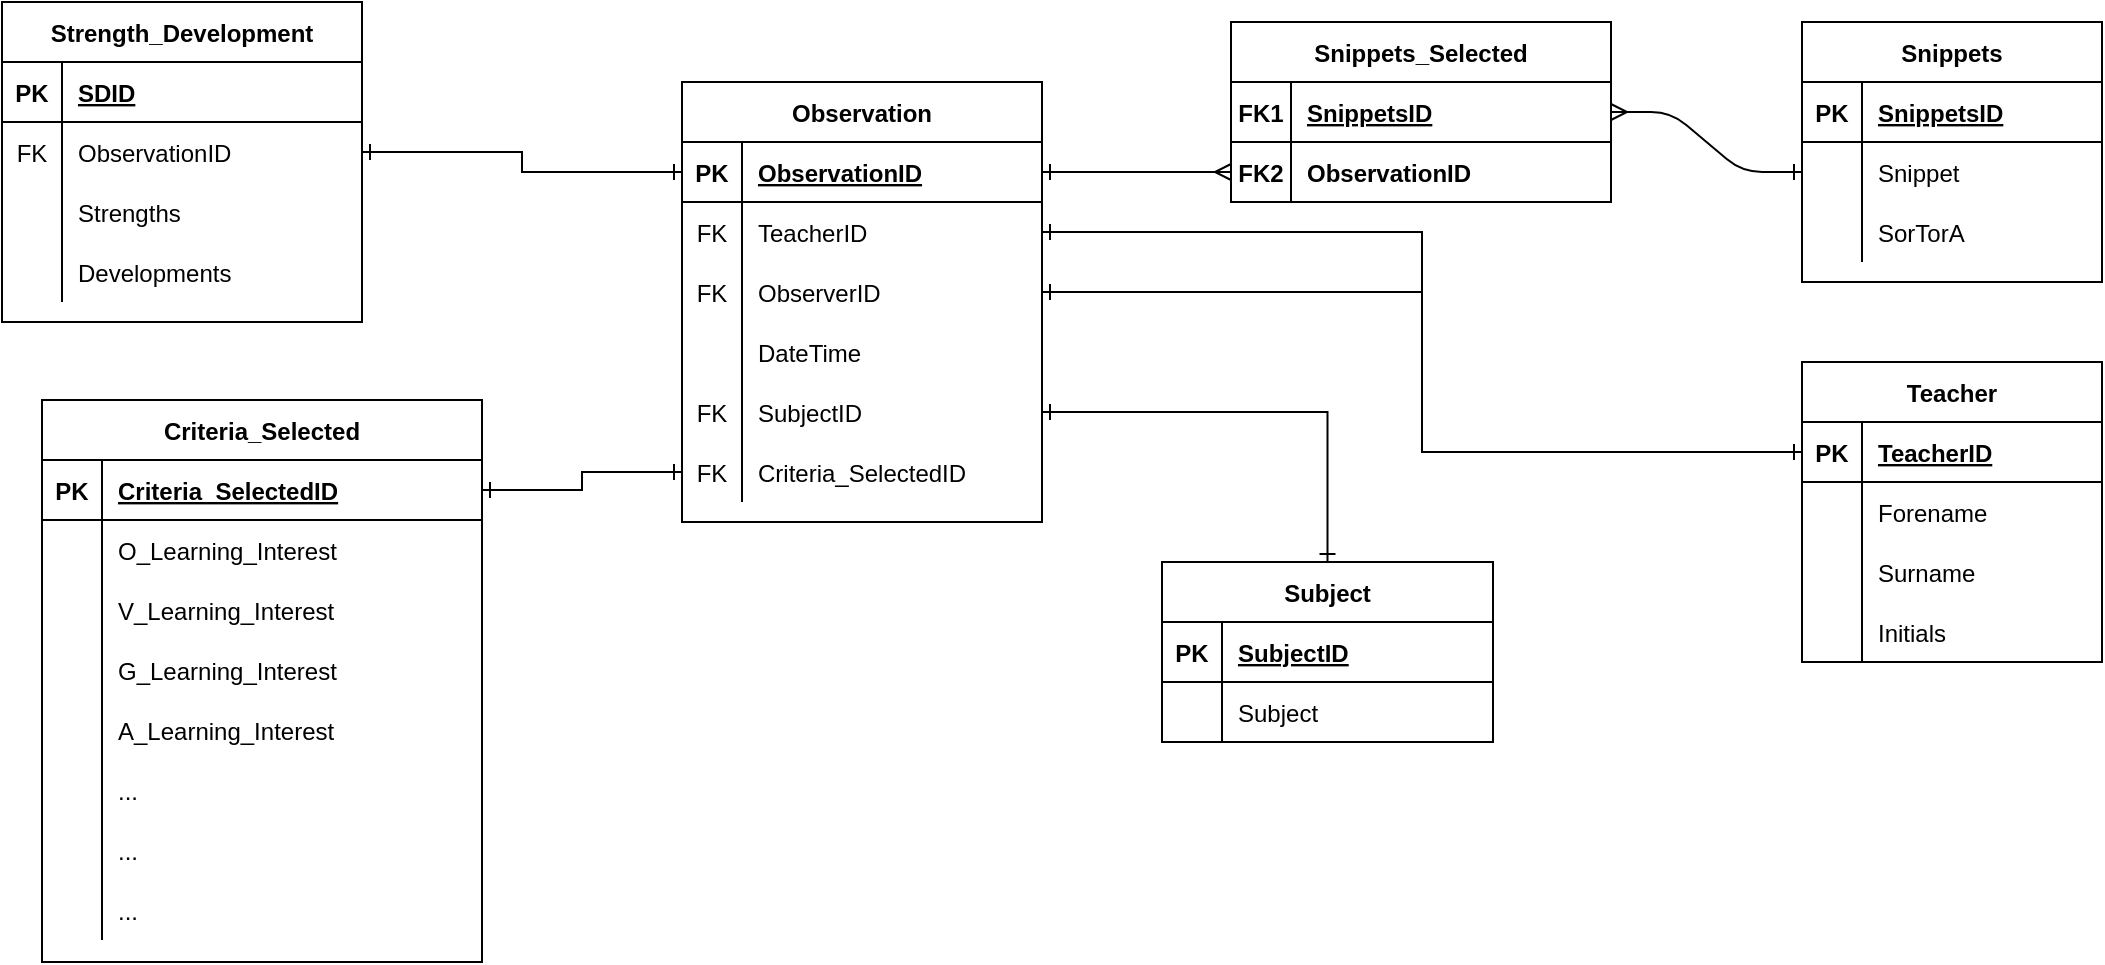 <mxfile version="13.4.6" type="device"><diagram id="R2lEEEUBdFMjLlhIrx00" name="Page-1"><mxGraphModel dx="1551" dy="1111" grid="1" gridSize="10" guides="1" tooltips="1" connect="1" arrows="1" fold="1" page="1" pageScale="1" pageWidth="1169" pageHeight="827" math="0" shadow="0" extFonts="Permanent Marker^https://fonts.googleapis.com/css?family=Permanent+Marker"><root><mxCell id="0"/><mxCell id="1" parent="0"/><mxCell id="C-vyLk0tnHw3VtMMgP7b-1" value="" style="edgeStyle=entityRelationEdgeStyle;endArrow=ERmany;startArrow=ERone;endFill=0;startFill=0;" parent="1" source="C-vyLk0tnHw3VtMMgP7b-24" target="C-vyLk0tnHw3VtMMgP7b-6" edge="1"><mxGeometry width="100" height="100" relative="1" as="geometry"><mxPoint x="370" y="840" as="sourcePoint"/><mxPoint x="470" y="740" as="targetPoint"/></mxGeometry></mxCell><mxCell id="C-vyLk0tnHw3VtMMgP7b-12" value="" style="edgeStyle=entityRelationEdgeStyle;endArrow=ERone;startArrow=ERmany;endFill=0;startFill=0;" parent="1" source="C-vyLk0tnHw3VtMMgP7b-3" target="C-vyLk0tnHw3VtMMgP7b-17" edge="1"><mxGeometry width="100" height="100" relative="1" as="geometry"><mxPoint x="430" y="300" as="sourcePoint"/><mxPoint x="490" y="325" as="targetPoint"/></mxGeometry></mxCell><mxCell id="MpkY2obsgS8EsYW5_dBX-110" value="" style="edgeStyle=orthogonalEdgeStyle;rounded=0;orthogonalLoop=1;jettySize=auto;html=1;startArrow=ERone;startFill=0;endArrow=ERone;endFill=0;exitX=1;exitY=0.5;exitDx=0;exitDy=0;entryX=0;entryY=0.5;entryDx=0;entryDy=0;" edge="1" parent="1" source="C-vyLk0tnHw3VtMMgP7b-27" target="3"><mxGeometry relative="1" as="geometry"/></mxCell><mxCell id="MpkY2obsgS8EsYW5_dBX-136" value="" style="edgeStyle=orthogonalEdgeStyle;rounded=0;orthogonalLoop=1;jettySize=auto;html=1;startArrow=ERone;startFill=0;endArrow=ERone;endFill=0;" edge="1" parent="1" source="MpkY2obsgS8EsYW5_dBX-101" target="MpkY2obsgS8EsYW5_dBX-111"><mxGeometry relative="1" as="geometry"/></mxCell><mxCell id="MpkY2obsgS8EsYW5_dBX-192" value="" style="edgeStyle=orthogonalEdgeStyle;rounded=0;orthogonalLoop=1;jettySize=auto;html=1;startArrow=ERone;startFill=0;endArrow=ERone;endFill=0;entryX=1;entryY=0.5;entryDx=0;entryDy=0;" edge="1" parent="1" source="MpkY2obsgS8EsYW5_dBX-98" target="MpkY2obsgS8EsYW5_dBX-180"><mxGeometry relative="1" as="geometry"/></mxCell><mxCell id="MpkY2obsgS8EsYW5_dBX-206" value="" style="edgeStyle=orthogonalEdgeStyle;rounded=0;orthogonalLoop=1;jettySize=auto;html=1;startArrow=ERone;startFill=0;endArrow=ERone;endFill=0;entryX=1;entryY=0.5;entryDx=0;entryDy=0;" edge="1" parent="1" source="3" target="MpkY2obsgS8EsYW5_dBX-107"><mxGeometry relative="1" as="geometry"/></mxCell><mxCell id="MpkY2obsgS8EsYW5_dBX-258" value="" style="edgeStyle=orthogonalEdgeStyle;rounded=0;orthogonalLoop=1;jettySize=auto;html=1;startArrow=ERone;startFill=0;endArrow=ERone;endFill=0;" edge="1" parent="1" source="C-vyLk0tnHw3VtMMgP7b-24" target="MpkY2obsgS8EsYW5_dBX-18"><mxGeometry relative="1" as="geometry"/></mxCell><mxCell id="C-vyLk0tnHw3VtMMgP7b-13" value="Snippets" style="shape=table;startSize=30;container=1;collapsible=1;childLayout=tableLayout;fixedRows=1;rowLines=0;fontStyle=1;align=center;resizeLast=1;" parent="1" vertex="1"><mxGeometry x="960" y="150" width="150" height="130" as="geometry"/></mxCell><mxCell id="C-vyLk0tnHw3VtMMgP7b-14" value="" style="shape=partialRectangle;collapsible=0;dropTarget=0;pointerEvents=0;fillColor=none;points=[[0,0.5],[1,0.5]];portConstraint=eastwest;top=0;left=0;right=0;bottom=1;" parent="C-vyLk0tnHw3VtMMgP7b-13" vertex="1"><mxGeometry y="30" width="150" height="30" as="geometry"/></mxCell><mxCell id="C-vyLk0tnHw3VtMMgP7b-15" value="PK" style="shape=partialRectangle;overflow=hidden;connectable=0;fillColor=none;top=0;left=0;bottom=0;right=0;fontStyle=1;" parent="C-vyLk0tnHw3VtMMgP7b-14" vertex="1"><mxGeometry width="30" height="30" as="geometry"/></mxCell><mxCell id="C-vyLk0tnHw3VtMMgP7b-16" value="SnippetsID" style="shape=partialRectangle;overflow=hidden;connectable=0;fillColor=none;top=0;left=0;bottom=0;right=0;align=left;spacingLeft=6;fontStyle=5;" parent="C-vyLk0tnHw3VtMMgP7b-14" vertex="1"><mxGeometry x="30" width="120" height="30" as="geometry"/></mxCell><mxCell id="C-vyLk0tnHw3VtMMgP7b-17" value="" style="shape=partialRectangle;collapsible=0;dropTarget=0;pointerEvents=0;fillColor=none;points=[[0,0.5],[1,0.5]];portConstraint=eastwest;top=0;left=0;right=0;bottom=0;" parent="C-vyLk0tnHw3VtMMgP7b-13" vertex="1"><mxGeometry y="60" width="150" height="30" as="geometry"/></mxCell><mxCell id="C-vyLk0tnHw3VtMMgP7b-18" value="" style="shape=partialRectangle;overflow=hidden;connectable=0;fillColor=none;top=0;left=0;bottom=0;right=0;" parent="C-vyLk0tnHw3VtMMgP7b-17" vertex="1"><mxGeometry width="30" height="30" as="geometry"/></mxCell><mxCell id="C-vyLk0tnHw3VtMMgP7b-19" value="Snippet" style="shape=partialRectangle;overflow=hidden;connectable=0;fillColor=none;top=0;left=0;bottom=0;right=0;align=left;spacingLeft=6;" parent="C-vyLk0tnHw3VtMMgP7b-17" vertex="1"><mxGeometry x="30" width="120" height="30" as="geometry"/></mxCell><mxCell id="C-vyLk0tnHw3VtMMgP7b-20" value="" style="shape=partialRectangle;collapsible=0;dropTarget=0;pointerEvents=0;fillColor=none;points=[[0,0.5],[1,0.5]];portConstraint=eastwest;top=0;left=0;right=0;bottom=0;" parent="C-vyLk0tnHw3VtMMgP7b-13" vertex="1"><mxGeometry y="90" width="150" height="30" as="geometry"/></mxCell><mxCell id="C-vyLk0tnHw3VtMMgP7b-21" value="" style="shape=partialRectangle;overflow=hidden;connectable=0;fillColor=none;top=0;left=0;bottom=0;right=0;" parent="C-vyLk0tnHw3VtMMgP7b-20" vertex="1"><mxGeometry width="30" height="30" as="geometry"/></mxCell><mxCell id="C-vyLk0tnHw3VtMMgP7b-22" value="SorTorA" style="shape=partialRectangle;overflow=hidden;connectable=0;fillColor=none;top=0;left=0;bottom=0;right=0;align=left;spacingLeft=6;" parent="C-vyLk0tnHw3VtMMgP7b-20" vertex="1"><mxGeometry x="30" width="120" height="30" as="geometry"/></mxCell><mxCell id="MpkY2obsgS8EsYW5_dBX-14" value="Strength_Development" style="shape=table;startSize=30;container=1;collapsible=1;childLayout=tableLayout;fixedRows=1;rowLines=0;fontStyle=1;align=center;resizeLast=1;" vertex="1" parent="1"><mxGeometry x="60" y="140" width="180" height="160" as="geometry"/></mxCell><mxCell id="MpkY2obsgS8EsYW5_dBX-15" value="" style="shape=partialRectangle;collapsible=0;dropTarget=0;pointerEvents=0;fillColor=none;top=0;left=0;bottom=1;right=0;points=[[0,0.5],[1,0.5]];portConstraint=eastwest;" vertex="1" parent="MpkY2obsgS8EsYW5_dBX-14"><mxGeometry y="30" width="180" height="30" as="geometry"/></mxCell><mxCell id="MpkY2obsgS8EsYW5_dBX-16" value="PK" style="shape=partialRectangle;connectable=0;fillColor=none;top=0;left=0;bottom=0;right=0;fontStyle=1;overflow=hidden;" vertex="1" parent="MpkY2obsgS8EsYW5_dBX-15"><mxGeometry width="30" height="30" as="geometry"/></mxCell><mxCell id="MpkY2obsgS8EsYW5_dBX-17" value="SDID" style="shape=partialRectangle;connectable=0;fillColor=none;top=0;left=0;bottom=0;right=0;align=left;spacingLeft=6;fontStyle=5;overflow=hidden;" vertex="1" parent="MpkY2obsgS8EsYW5_dBX-15"><mxGeometry x="30" width="150" height="30" as="geometry"/></mxCell><mxCell id="MpkY2obsgS8EsYW5_dBX-18" value="" style="shape=partialRectangle;collapsible=0;dropTarget=0;pointerEvents=0;fillColor=none;top=0;left=0;bottom=0;right=0;points=[[0,0.5],[1,0.5]];portConstraint=eastwest;" vertex="1" parent="MpkY2obsgS8EsYW5_dBX-14"><mxGeometry y="60" width="180" height="30" as="geometry"/></mxCell><mxCell id="MpkY2obsgS8EsYW5_dBX-19" value="FK" style="shape=partialRectangle;connectable=0;fillColor=none;top=0;left=0;bottom=0;right=0;editable=1;overflow=hidden;" vertex="1" parent="MpkY2obsgS8EsYW5_dBX-18"><mxGeometry width="30" height="30" as="geometry"/></mxCell><mxCell id="MpkY2obsgS8EsYW5_dBX-20" value="ObservationID" style="shape=partialRectangle;connectable=0;fillColor=none;top=0;left=0;bottom=0;right=0;align=left;spacingLeft=6;overflow=hidden;" vertex="1" parent="MpkY2obsgS8EsYW5_dBX-18"><mxGeometry x="30" width="150" height="30" as="geometry"/></mxCell><mxCell id="MpkY2obsgS8EsYW5_dBX-21" value="" style="shape=partialRectangle;collapsible=0;dropTarget=0;pointerEvents=0;fillColor=none;top=0;left=0;bottom=0;right=0;points=[[0,0.5],[1,0.5]];portConstraint=eastwest;" vertex="1" parent="MpkY2obsgS8EsYW5_dBX-14"><mxGeometry y="90" width="180" height="30" as="geometry"/></mxCell><mxCell id="MpkY2obsgS8EsYW5_dBX-22" value="" style="shape=partialRectangle;connectable=0;fillColor=none;top=0;left=0;bottom=0;right=0;editable=1;overflow=hidden;" vertex="1" parent="MpkY2obsgS8EsYW5_dBX-21"><mxGeometry width="30" height="30" as="geometry"/></mxCell><mxCell id="MpkY2obsgS8EsYW5_dBX-23" value="Strengths" style="shape=partialRectangle;connectable=0;fillColor=none;top=0;left=0;bottom=0;right=0;align=left;spacingLeft=6;overflow=hidden;" vertex="1" parent="MpkY2obsgS8EsYW5_dBX-21"><mxGeometry x="30" width="150" height="30" as="geometry"/></mxCell><mxCell id="MpkY2obsgS8EsYW5_dBX-24" value="" style="shape=partialRectangle;collapsible=0;dropTarget=0;pointerEvents=0;fillColor=none;top=0;left=0;bottom=0;right=0;points=[[0,0.5],[1,0.5]];portConstraint=eastwest;" vertex="1" parent="MpkY2obsgS8EsYW5_dBX-14"><mxGeometry y="120" width="180" height="30" as="geometry"/></mxCell><mxCell id="MpkY2obsgS8EsYW5_dBX-25" value="" style="shape=partialRectangle;connectable=0;fillColor=none;top=0;left=0;bottom=0;right=0;editable=1;overflow=hidden;" vertex="1" parent="MpkY2obsgS8EsYW5_dBX-24"><mxGeometry width="30" height="30" as="geometry"/></mxCell><mxCell id="MpkY2obsgS8EsYW5_dBX-26" value="Developments" style="shape=partialRectangle;connectable=0;fillColor=none;top=0;left=0;bottom=0;right=0;align=left;spacingLeft=6;overflow=hidden;" vertex="1" parent="MpkY2obsgS8EsYW5_dBX-24"><mxGeometry x="30" width="150" height="30" as="geometry"/></mxCell><mxCell id="2" value="Teacher" style="shape=table;startSize=30;container=1;collapsible=1;childLayout=tableLayout;fixedRows=1;rowLines=0;fontStyle=1;align=center;resizeLast=1;" vertex="1" parent="1"><mxGeometry x="960" y="320" width="150" height="150" as="geometry"><mxRectangle width="100" height="30" as="alternateBounds"/></mxGeometry></mxCell><mxCell id="3" value="" style="shape=partialRectangle;collapsible=0;dropTarget=0;pointerEvents=0;fillColor=none;points=[[0,0.5],[1,0.5]];portConstraint=eastwest;top=0;left=0;right=0;bottom=1;" vertex="1" parent="2"><mxGeometry y="30" width="150" height="30" as="geometry"/></mxCell><mxCell id="4" value="PK" style="shape=partialRectangle;overflow=hidden;connectable=0;fillColor=none;top=0;left=0;bottom=0;right=0;fontStyle=1;" vertex="1" parent="3"><mxGeometry width="30" height="30" as="geometry"/></mxCell><mxCell id="5" value="TeacherID" style="shape=partialRectangle;overflow=hidden;connectable=0;fillColor=none;top=0;left=0;bottom=0;right=0;align=left;spacingLeft=6;fontStyle=5;" vertex="1" parent="3"><mxGeometry x="30" width="120" height="30" as="geometry"/></mxCell><mxCell id="6" value="" style="shape=partialRectangle;collapsible=0;dropTarget=0;pointerEvents=0;fillColor=none;points=[[0,0.5],[1,0.5]];portConstraint=eastwest;top=0;left=0;right=0;bottom=0;" vertex="1" parent="2"><mxGeometry y="60" width="150" height="30" as="geometry"/></mxCell><mxCell id="7" value="" style="shape=partialRectangle;overflow=hidden;connectable=0;fillColor=none;top=0;left=0;bottom=0;right=0;" vertex="1" parent="6"><mxGeometry width="30" height="30" as="geometry"/></mxCell><mxCell id="8" value="Forename" style="shape=partialRectangle;overflow=hidden;connectable=0;fillColor=none;top=0;left=0;bottom=0;right=0;align=left;spacingLeft=6;" vertex="1" parent="6"><mxGeometry x="30" width="120" height="30" as="geometry"/></mxCell><mxCell id="9" style="shape=partialRectangle;collapsible=0;dropTarget=0;pointerEvents=0;fillColor=none;points=[[0,0.5],[1,0.5]];portConstraint=eastwest;top=0;left=0;right=0;bottom=0;" vertex="1" parent="2"><mxGeometry y="90" width="150" height="30" as="geometry"/></mxCell><mxCell id="10" value="" style="shape=partialRectangle;overflow=hidden;connectable=0;fillColor=none;top=0;left=0;bottom=0;right=0;" vertex="1" parent="9"><mxGeometry width="30" height="30" as="geometry"/></mxCell><mxCell id="11" value="Surname" style="shape=partialRectangle;overflow=hidden;connectable=0;fillColor=none;top=0;left=0;bottom=0;right=0;align=left;spacingLeft=6;" vertex="1" parent="9"><mxGeometry x="30" width="120" height="30" as="geometry"/></mxCell><mxCell id="12" style="shape=partialRectangle;collapsible=0;dropTarget=0;pointerEvents=0;fillColor=none;points=[[0,0.5],[1,0.5]];portConstraint=eastwest;top=0;left=0;right=0;bottom=0;" vertex="1" parent="2"><mxGeometry y="120" width="150" height="30" as="geometry"/></mxCell><mxCell id="13" style="shape=partialRectangle;overflow=hidden;connectable=0;fillColor=none;top=0;left=0;bottom=0;right=0;" vertex="1" parent="12"><mxGeometry width="30" height="30" as="geometry"/></mxCell><mxCell id="14" value="Initials" style="shape=partialRectangle;overflow=hidden;connectable=0;fillColor=none;top=0;left=0;bottom=0;right=0;align=left;spacingLeft=6;" vertex="1" parent="12"><mxGeometry x="30" width="120" height="30" as="geometry"/></mxCell><mxCell id="MpkY2obsgS8EsYW5_dBX-179" value="Criteria_Selected" style="shape=table;startSize=30;container=1;collapsible=1;childLayout=tableLayout;fixedRows=1;rowLines=0;fontStyle=1;align=center;resizeLast=1;" vertex="1" parent="1"><mxGeometry x="80" y="339" width="220" height="281" as="geometry"><mxRectangle width="100" height="30" as="alternateBounds"/></mxGeometry></mxCell><mxCell id="MpkY2obsgS8EsYW5_dBX-180" value="" style="shape=partialRectangle;collapsible=0;dropTarget=0;pointerEvents=0;fillColor=none;points=[[0,0.5],[1,0.5]];portConstraint=eastwest;top=0;left=0;right=0;bottom=1;" vertex="1" parent="MpkY2obsgS8EsYW5_dBX-179"><mxGeometry y="30" width="220" height="30" as="geometry"/></mxCell><mxCell id="MpkY2obsgS8EsYW5_dBX-181" value="PK" style="shape=partialRectangle;overflow=hidden;connectable=0;fillColor=none;top=0;left=0;bottom=0;right=0;fontStyle=1;" vertex="1" parent="MpkY2obsgS8EsYW5_dBX-180"><mxGeometry width="30" height="30" as="geometry"/></mxCell><mxCell id="MpkY2obsgS8EsYW5_dBX-182" value="Criteria_SelectedID" style="shape=partialRectangle;overflow=hidden;connectable=0;fillColor=none;top=0;left=0;bottom=0;right=0;align=left;spacingLeft=6;fontStyle=5;" vertex="1" parent="MpkY2obsgS8EsYW5_dBX-180"><mxGeometry x="30" width="190" height="30" as="geometry"/></mxCell><mxCell id="MpkY2obsgS8EsYW5_dBX-183" value="" style="shape=partialRectangle;collapsible=0;dropTarget=0;pointerEvents=0;fillColor=none;points=[[0,0.5],[1,0.5]];portConstraint=eastwest;top=0;left=0;right=0;bottom=0;" vertex="1" parent="MpkY2obsgS8EsYW5_dBX-179"><mxGeometry y="60" width="220" height="30" as="geometry"/></mxCell><mxCell id="MpkY2obsgS8EsYW5_dBX-184" value="" style="shape=partialRectangle;overflow=hidden;connectable=0;fillColor=none;top=0;left=0;bottom=0;right=0;" vertex="1" parent="MpkY2obsgS8EsYW5_dBX-183"><mxGeometry width="30" height="30" as="geometry"/></mxCell><mxCell id="MpkY2obsgS8EsYW5_dBX-185" value="O_Learning_Interest" style="shape=partialRectangle;overflow=hidden;connectable=0;fillColor=none;top=0;left=0;bottom=0;right=0;align=left;spacingLeft=6;" vertex="1" parent="MpkY2obsgS8EsYW5_dBX-183"><mxGeometry x="30" width="190" height="30" as="geometry"/></mxCell><mxCell id="MpkY2obsgS8EsYW5_dBX-186" style="shape=partialRectangle;collapsible=0;dropTarget=0;pointerEvents=0;fillColor=none;points=[[0,0.5],[1,0.5]];portConstraint=eastwest;top=0;left=0;right=0;bottom=0;" vertex="1" parent="MpkY2obsgS8EsYW5_dBX-179"><mxGeometry y="90" width="220" height="30" as="geometry"/></mxCell><mxCell id="MpkY2obsgS8EsYW5_dBX-187" value="" style="shape=partialRectangle;overflow=hidden;connectable=0;fillColor=none;top=0;left=0;bottom=0;right=0;" vertex="1" parent="MpkY2obsgS8EsYW5_dBX-186"><mxGeometry width="30" height="30" as="geometry"/></mxCell><mxCell id="MpkY2obsgS8EsYW5_dBX-188" value="V_Learning_Interest" style="shape=partialRectangle;overflow=hidden;connectable=0;fillColor=none;top=0;left=0;bottom=0;right=0;align=left;spacingLeft=6;" vertex="1" parent="MpkY2obsgS8EsYW5_dBX-186"><mxGeometry x="30" width="190" height="30" as="geometry"/></mxCell><mxCell id="MpkY2obsgS8EsYW5_dBX-189" style="shape=partialRectangle;collapsible=0;dropTarget=0;pointerEvents=0;fillColor=none;points=[[0,0.5],[1,0.5]];portConstraint=eastwest;top=0;left=0;right=0;bottom=0;" vertex="1" parent="MpkY2obsgS8EsYW5_dBX-179"><mxGeometry y="120" width="220" height="30" as="geometry"/></mxCell><mxCell id="MpkY2obsgS8EsYW5_dBX-190" style="shape=partialRectangle;overflow=hidden;connectable=0;fillColor=none;top=0;left=0;bottom=0;right=0;" vertex="1" parent="MpkY2obsgS8EsYW5_dBX-189"><mxGeometry width="30" height="30" as="geometry"/></mxCell><mxCell id="MpkY2obsgS8EsYW5_dBX-191" value="G_Learning_Interest" style="shape=partialRectangle;overflow=hidden;connectable=0;fillColor=none;top=0;left=0;bottom=0;right=0;align=left;spacingLeft=6;" vertex="1" parent="MpkY2obsgS8EsYW5_dBX-189"><mxGeometry x="30" width="190" height="30" as="geometry"/></mxCell><mxCell id="15" style="shape=partialRectangle;collapsible=0;dropTarget=0;pointerEvents=0;fillColor=none;points=[[0,0.5],[1,0.5]];portConstraint=eastwest;top=0;left=0;right=0;bottom=0;" vertex="1" parent="MpkY2obsgS8EsYW5_dBX-179"><mxGeometry y="150" width="220" height="30" as="geometry"/></mxCell><mxCell id="16" value="" style="shape=partialRectangle;overflow=hidden;connectable=0;fillColor=none;top=0;left=0;bottom=0;right=0;" vertex="1" parent="15"><mxGeometry width="30" height="30" as="geometry"/></mxCell><mxCell id="17" value="A_Learning_Interest" style="shape=partialRectangle;overflow=hidden;connectable=0;fillColor=none;top=0;left=0;bottom=0;right=0;align=left;spacingLeft=6;" vertex="1" parent="15"><mxGeometry x="30" width="190" height="30" as="geometry"/></mxCell><mxCell id="18" style="shape=partialRectangle;collapsible=0;dropTarget=0;pointerEvents=0;fillColor=none;points=[[0,0.5],[1,0.5]];portConstraint=eastwest;top=0;left=0;right=0;bottom=0;" vertex="1" parent="MpkY2obsgS8EsYW5_dBX-179"><mxGeometry y="180" width="220" height="30" as="geometry"/></mxCell><mxCell id="19" value="" style="shape=partialRectangle;overflow=hidden;connectable=0;fillColor=none;top=0;left=0;bottom=0;right=0;" vertex="1" parent="18"><mxGeometry width="30" height="30" as="geometry"/></mxCell><mxCell id="20" value="..." style="shape=partialRectangle;overflow=hidden;connectable=0;fillColor=none;top=0;left=0;bottom=0;right=0;align=left;spacingLeft=6;" vertex="1" parent="18"><mxGeometry x="30" width="190" height="30" as="geometry"/></mxCell><mxCell id="21" style="shape=partialRectangle;collapsible=0;dropTarget=0;pointerEvents=0;fillColor=none;points=[[0,0.5],[1,0.5]];portConstraint=eastwest;top=0;left=0;right=0;bottom=0;" vertex="1" parent="MpkY2obsgS8EsYW5_dBX-179"><mxGeometry y="210" width="220" height="30" as="geometry"/></mxCell><mxCell id="22" style="shape=partialRectangle;overflow=hidden;connectable=0;fillColor=none;top=0;left=0;bottom=0;right=0;" vertex="1" parent="21"><mxGeometry width="30" height="30" as="geometry"/></mxCell><mxCell id="23" value="..." style="shape=partialRectangle;overflow=hidden;connectable=0;fillColor=none;top=0;left=0;bottom=0;right=0;align=left;spacingLeft=6;" vertex="1" parent="21"><mxGeometry x="30" width="190" height="30" as="geometry"/></mxCell><mxCell id="24" style="shape=partialRectangle;collapsible=0;dropTarget=0;pointerEvents=0;fillColor=none;points=[[0,0.5],[1,0.5]];portConstraint=eastwest;top=0;left=0;right=0;bottom=0;" vertex="1" parent="MpkY2obsgS8EsYW5_dBX-179"><mxGeometry y="240" width="220" height="30" as="geometry"/></mxCell><mxCell id="25" style="shape=partialRectangle;overflow=hidden;connectable=0;fillColor=none;top=0;left=0;bottom=0;right=0;" vertex="1" parent="24"><mxGeometry width="30" height="30" as="geometry"/></mxCell><mxCell id="26" value="..." style="shape=partialRectangle;overflow=hidden;connectable=0;fillColor=none;top=0;left=0;bottom=0;right=0;align=left;spacingLeft=6;" vertex="1" parent="24"><mxGeometry x="30" width="190" height="30" as="geometry"/></mxCell><mxCell id="C-vyLk0tnHw3VtMMgP7b-23" value="Observation" style="shape=table;startSize=30;container=1;collapsible=1;childLayout=tableLayout;fixedRows=1;rowLines=0;fontStyle=1;align=center;resizeLast=1;" parent="1" vertex="1"><mxGeometry x="400" y="180" width="180" height="220" as="geometry"><mxRectangle width="100" height="30" as="alternateBounds"/></mxGeometry></mxCell><mxCell id="C-vyLk0tnHw3VtMMgP7b-24" value="" style="shape=partialRectangle;collapsible=0;dropTarget=0;pointerEvents=0;fillColor=none;points=[[0,0.5],[1,0.5]];portConstraint=eastwest;top=0;left=0;right=0;bottom=1;" parent="C-vyLk0tnHw3VtMMgP7b-23" vertex="1"><mxGeometry y="30" width="180" height="30" as="geometry"/></mxCell><mxCell id="C-vyLk0tnHw3VtMMgP7b-25" value="PK" style="shape=partialRectangle;overflow=hidden;connectable=0;fillColor=none;top=0;left=0;bottom=0;right=0;fontStyle=1;" parent="C-vyLk0tnHw3VtMMgP7b-24" vertex="1"><mxGeometry width="30" height="30" as="geometry"/></mxCell><mxCell id="C-vyLk0tnHw3VtMMgP7b-26" value="ObservationID" style="shape=partialRectangle;overflow=hidden;connectable=0;fillColor=none;top=0;left=0;bottom=0;right=0;align=left;spacingLeft=6;fontStyle=5;" parent="C-vyLk0tnHw3VtMMgP7b-24" vertex="1"><mxGeometry x="30" width="150" height="30" as="geometry"/></mxCell><mxCell id="C-vyLk0tnHw3VtMMgP7b-27" value="" style="shape=partialRectangle;collapsible=0;dropTarget=0;pointerEvents=0;fillColor=none;points=[[0,0.5],[1,0.5]];portConstraint=eastwest;top=0;left=0;right=0;bottom=0;" parent="C-vyLk0tnHw3VtMMgP7b-23" vertex="1"><mxGeometry y="60" width="180" height="30" as="geometry"/></mxCell><mxCell id="C-vyLk0tnHw3VtMMgP7b-28" value="FK" style="shape=partialRectangle;overflow=hidden;connectable=0;fillColor=none;top=0;left=0;bottom=0;right=0;" parent="C-vyLk0tnHw3VtMMgP7b-27" vertex="1"><mxGeometry width="30" height="30" as="geometry"/></mxCell><mxCell id="C-vyLk0tnHw3VtMMgP7b-29" value="TeacherID" style="shape=partialRectangle;overflow=hidden;connectable=0;fillColor=none;top=0;left=0;bottom=0;right=0;align=left;spacingLeft=6;" parent="C-vyLk0tnHw3VtMMgP7b-27" vertex="1"><mxGeometry x="30" width="150" height="30" as="geometry"/></mxCell><mxCell id="MpkY2obsgS8EsYW5_dBX-107" style="shape=partialRectangle;collapsible=0;dropTarget=0;pointerEvents=0;fillColor=none;points=[[0,0.5],[1,0.5]];portConstraint=eastwest;top=0;left=0;right=0;bottom=0;" vertex="1" parent="C-vyLk0tnHw3VtMMgP7b-23"><mxGeometry y="90" width="180" height="30" as="geometry"/></mxCell><mxCell id="MpkY2obsgS8EsYW5_dBX-108" value="FK" style="shape=partialRectangle;overflow=hidden;connectable=0;fillColor=none;top=0;left=0;bottom=0;right=0;" vertex="1" parent="MpkY2obsgS8EsYW5_dBX-107"><mxGeometry width="30" height="30" as="geometry"/></mxCell><mxCell id="MpkY2obsgS8EsYW5_dBX-109" value="ObserverID" style="shape=partialRectangle;overflow=hidden;connectable=0;fillColor=none;top=0;left=0;bottom=0;right=0;align=left;spacingLeft=6;" vertex="1" parent="MpkY2obsgS8EsYW5_dBX-107"><mxGeometry x="30" width="150" height="30" as="geometry"/></mxCell><mxCell id="MpkY2obsgS8EsYW5_dBX-104" style="shape=partialRectangle;collapsible=0;dropTarget=0;pointerEvents=0;fillColor=none;points=[[0,0.5],[1,0.5]];portConstraint=eastwest;top=0;left=0;right=0;bottom=0;" vertex="1" parent="C-vyLk0tnHw3VtMMgP7b-23"><mxGeometry y="120" width="180" height="30" as="geometry"/></mxCell><mxCell id="MpkY2obsgS8EsYW5_dBX-105" style="shape=partialRectangle;overflow=hidden;connectable=0;fillColor=none;top=0;left=0;bottom=0;right=0;" vertex="1" parent="MpkY2obsgS8EsYW5_dBX-104"><mxGeometry width="30" height="30" as="geometry"/></mxCell><mxCell id="MpkY2obsgS8EsYW5_dBX-106" value="DateTime" style="shape=partialRectangle;overflow=hidden;connectable=0;fillColor=none;top=0;left=0;bottom=0;right=0;align=left;spacingLeft=6;" vertex="1" parent="MpkY2obsgS8EsYW5_dBX-104"><mxGeometry x="30" width="150" height="30" as="geometry"/></mxCell><mxCell id="MpkY2obsgS8EsYW5_dBX-101" style="shape=partialRectangle;collapsible=0;dropTarget=0;pointerEvents=0;fillColor=none;points=[[0,0.5],[1,0.5]];portConstraint=eastwest;top=0;left=0;right=0;bottom=0;" vertex="1" parent="C-vyLk0tnHw3VtMMgP7b-23"><mxGeometry y="150" width="180" height="30" as="geometry"/></mxCell><mxCell id="MpkY2obsgS8EsYW5_dBX-102" value="FK" style="shape=partialRectangle;overflow=hidden;connectable=0;fillColor=none;top=0;left=0;bottom=0;right=0;" vertex="1" parent="MpkY2obsgS8EsYW5_dBX-101"><mxGeometry width="30" height="30" as="geometry"/></mxCell><mxCell id="MpkY2obsgS8EsYW5_dBX-103" value="SubjectID" style="shape=partialRectangle;overflow=hidden;connectable=0;fillColor=none;top=0;left=0;bottom=0;right=0;align=left;spacingLeft=6;" vertex="1" parent="MpkY2obsgS8EsYW5_dBX-101"><mxGeometry x="30" width="150" height="30" as="geometry"/></mxCell><mxCell id="MpkY2obsgS8EsYW5_dBX-98" style="shape=partialRectangle;collapsible=0;dropTarget=0;pointerEvents=0;fillColor=none;points=[[0,0.5],[1,0.5]];portConstraint=eastwest;top=0;left=0;right=0;bottom=0;" vertex="1" parent="C-vyLk0tnHw3VtMMgP7b-23"><mxGeometry y="180" width="180" height="30" as="geometry"/></mxCell><mxCell id="MpkY2obsgS8EsYW5_dBX-99" value="FK" style="shape=partialRectangle;overflow=hidden;connectable=0;fillColor=none;top=0;left=0;bottom=0;right=0;" vertex="1" parent="MpkY2obsgS8EsYW5_dBX-98"><mxGeometry width="30" height="30" as="geometry"/></mxCell><mxCell id="MpkY2obsgS8EsYW5_dBX-100" value="Criteria_SelectedID" style="shape=partialRectangle;overflow=hidden;connectable=0;fillColor=none;top=0;left=0;bottom=0;right=0;align=left;spacingLeft=6;" vertex="1" parent="MpkY2obsgS8EsYW5_dBX-98"><mxGeometry x="30" width="150" height="30" as="geometry"/></mxCell><mxCell id="MpkY2obsgS8EsYW5_dBX-111" value="Subject" style="shape=table;startSize=30;container=1;collapsible=1;childLayout=tableLayout;fixedRows=1;rowLines=0;fontStyle=1;align=center;resizeLast=1;" vertex="1" parent="1"><mxGeometry x="640" y="420" width="165.5" height="90" as="geometry"><mxRectangle width="100" height="30" as="alternateBounds"/></mxGeometry></mxCell><mxCell id="MpkY2obsgS8EsYW5_dBX-112" value="" style="shape=partialRectangle;collapsible=0;dropTarget=0;pointerEvents=0;fillColor=none;points=[[0,0.5],[1,0.5]];portConstraint=eastwest;top=0;left=0;right=0;bottom=1;" vertex="1" parent="MpkY2obsgS8EsYW5_dBX-111"><mxGeometry y="30" width="165.5" height="30" as="geometry"/></mxCell><mxCell id="MpkY2obsgS8EsYW5_dBX-113" value="PK" style="shape=partialRectangle;overflow=hidden;connectable=0;fillColor=none;top=0;left=0;bottom=0;right=0;fontStyle=1;" vertex="1" parent="MpkY2obsgS8EsYW5_dBX-112"><mxGeometry width="30" height="30" as="geometry"/></mxCell><mxCell id="MpkY2obsgS8EsYW5_dBX-114" value="SubjectID" style="shape=partialRectangle;overflow=hidden;connectable=0;fillColor=none;top=0;left=0;bottom=0;right=0;align=left;spacingLeft=6;fontStyle=5;" vertex="1" parent="MpkY2obsgS8EsYW5_dBX-112"><mxGeometry x="30" width="135.5" height="30" as="geometry"/></mxCell><mxCell id="MpkY2obsgS8EsYW5_dBX-115" value="" style="shape=partialRectangle;collapsible=0;dropTarget=0;pointerEvents=0;fillColor=none;points=[[0,0.5],[1,0.5]];portConstraint=eastwest;top=0;left=0;right=0;bottom=0;" vertex="1" parent="MpkY2obsgS8EsYW5_dBX-111"><mxGeometry y="60" width="165.5" height="30" as="geometry"/></mxCell><mxCell id="MpkY2obsgS8EsYW5_dBX-116" value="" style="shape=partialRectangle;overflow=hidden;connectable=0;fillColor=none;top=0;left=0;bottom=0;right=0;" vertex="1" parent="MpkY2obsgS8EsYW5_dBX-115"><mxGeometry width="30" height="30" as="geometry"/></mxCell><mxCell id="MpkY2obsgS8EsYW5_dBX-117" value="Subject" style="shape=partialRectangle;overflow=hidden;connectable=0;fillColor=none;top=0;left=0;bottom=0;right=0;align=left;spacingLeft=6;" vertex="1" parent="MpkY2obsgS8EsYW5_dBX-115"><mxGeometry x="30" width="135.5" height="30" as="geometry"/></mxCell><mxCell id="C-vyLk0tnHw3VtMMgP7b-2" value="Snippets_Selected" style="shape=table;startSize=30;container=1;collapsible=1;childLayout=tableLayout;fixedRows=1;rowLines=0;fontStyle=1;align=center;resizeLast=1;" parent="1" vertex="1"><mxGeometry x="674.5" y="150" width="190" height="90" as="geometry"/></mxCell><mxCell id="C-vyLk0tnHw3VtMMgP7b-3" value="" style="shape=partialRectangle;collapsible=0;dropTarget=0;pointerEvents=0;fillColor=none;points=[[0,0.5],[1,0.5]];portConstraint=eastwest;top=0;left=0;right=0;bottom=1;" parent="C-vyLk0tnHw3VtMMgP7b-2" vertex="1"><mxGeometry y="30" width="190" height="30" as="geometry"/></mxCell><mxCell id="C-vyLk0tnHw3VtMMgP7b-4" value="FK1" style="shape=partialRectangle;overflow=hidden;connectable=0;fillColor=none;top=0;left=0;bottom=0;right=0;fontStyle=1;" parent="C-vyLk0tnHw3VtMMgP7b-3" vertex="1"><mxGeometry width="30" height="30" as="geometry"/></mxCell><mxCell id="C-vyLk0tnHw3VtMMgP7b-5" value="SnippetsID" style="shape=partialRectangle;overflow=hidden;connectable=0;fillColor=none;top=0;left=0;bottom=0;right=0;align=left;spacingLeft=6;fontStyle=5;" parent="C-vyLk0tnHw3VtMMgP7b-3" vertex="1"><mxGeometry x="30" width="160" height="30" as="geometry"/></mxCell><mxCell id="C-vyLk0tnHw3VtMMgP7b-6" value="" style="shape=partialRectangle;collapsible=0;dropTarget=0;pointerEvents=0;fillColor=none;points=[[0,0.5],[1,0.5]];portConstraint=eastwest;top=0;left=0;right=0;bottom=0;" parent="C-vyLk0tnHw3VtMMgP7b-2" vertex="1"><mxGeometry y="60" width="190" height="30" as="geometry"/></mxCell><mxCell id="C-vyLk0tnHw3VtMMgP7b-7" value="FK2" style="shape=partialRectangle;overflow=hidden;connectable=0;fillColor=none;top=0;left=0;bottom=0;right=0;fontStyle=1" parent="C-vyLk0tnHw3VtMMgP7b-6" vertex="1"><mxGeometry width="30" height="30" as="geometry"/></mxCell><mxCell id="C-vyLk0tnHw3VtMMgP7b-8" value="ObservationID" style="shape=partialRectangle;overflow=hidden;connectable=0;fillColor=none;top=0;left=0;bottom=0;right=0;align=left;spacingLeft=6;fontStyle=1" parent="C-vyLk0tnHw3VtMMgP7b-6" vertex="1"><mxGeometry x="30" width="160" height="30" as="geometry"/></mxCell></root></mxGraphModel></diagram></mxfile>